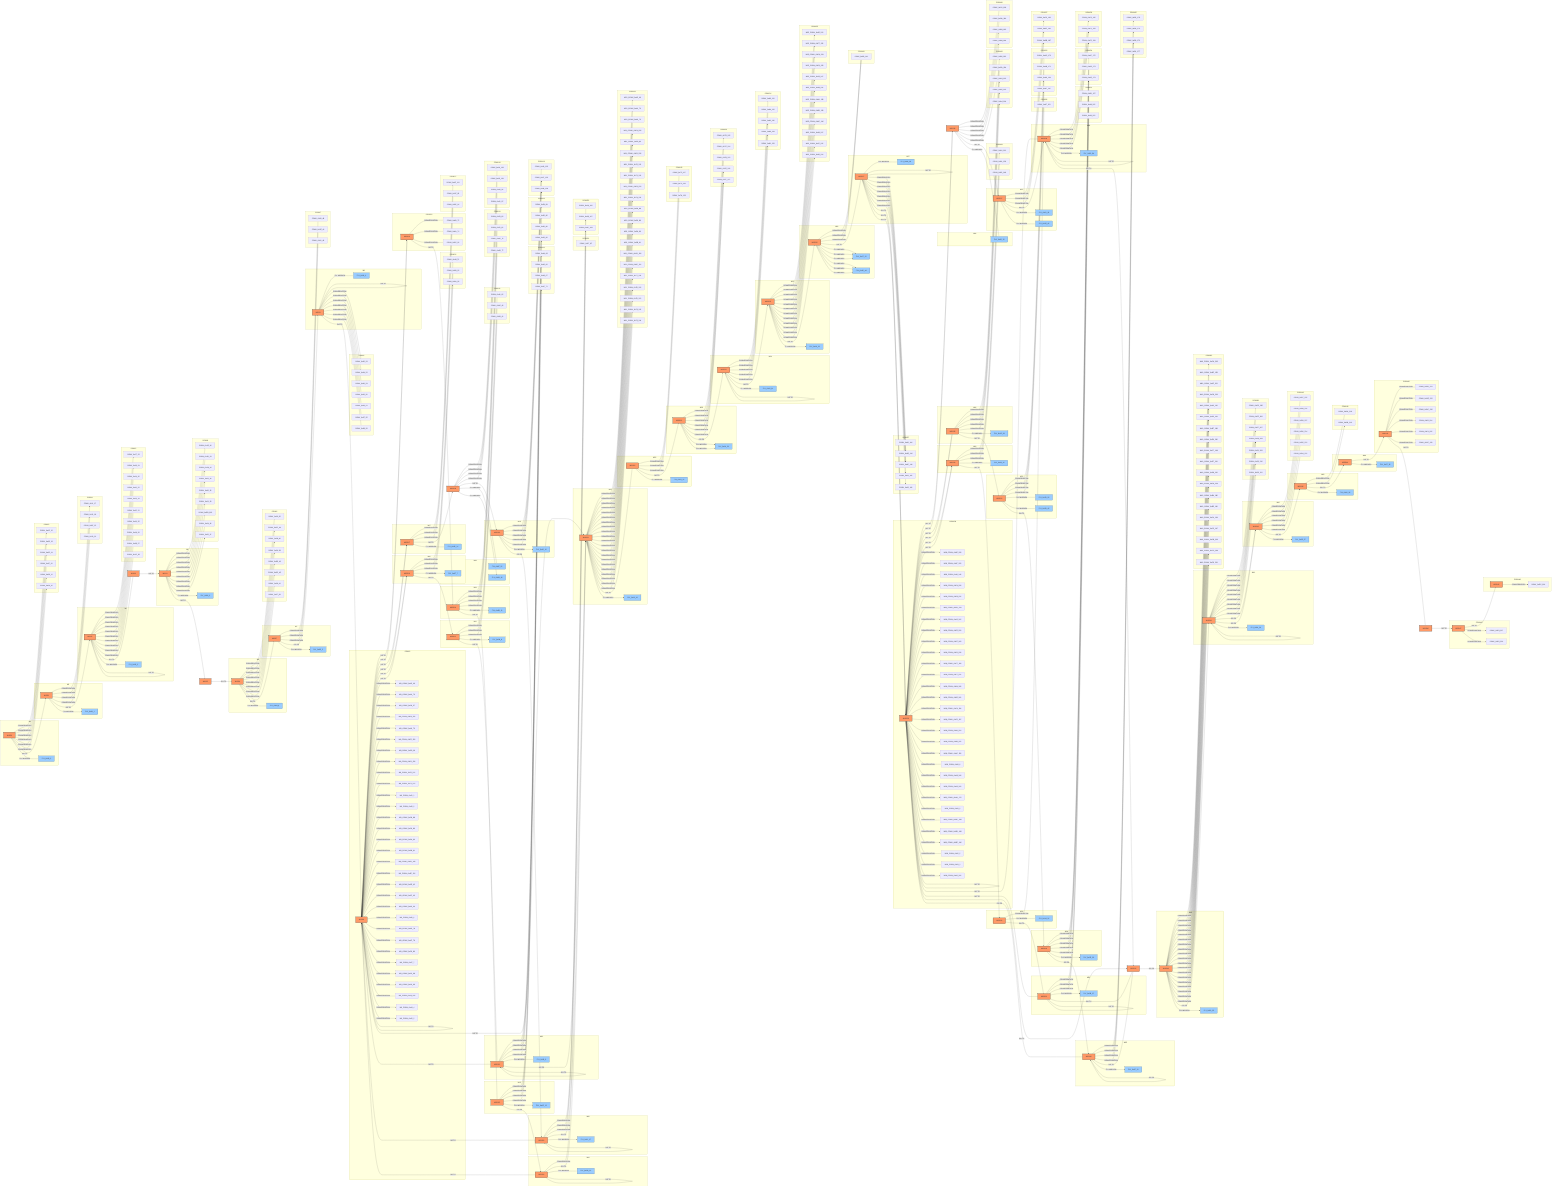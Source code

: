 flowchart LR
  MISS0
    MISS0-->|GO TO|MISS1
  MISS1
    MISS1-->|GO TO|MISS2
  MISS2
    MISS2-->|GO TO|MISS2
    MISS2-->|GO TO|MISS3
  MISS3
    MISS3-->|GO TO|MISS4
  MISS4
    MISS4-->|GO TO|MISS5
  MISS5
    MISS5-->|GO TO|MISS6
  MISS6
    MISS6-->|GO TO|MISS7
  MISS7
    MISS7-->|GO TO|MISS8
  MISS8
    MISS8-->|GO TO|MISS9
    MISS8-->|GO TO|MISS8
  MISS9
    MISS9-->|GO TO|MISS9
    MISS9-->|GO TO|MISS21
    MISS9-->|GO TO|MISS9
    MISS9-->|GO TO|MISS10
    MISS9-->|GO TO|MISS9
    MISS9-->|GO TO|MISS10
    MISS9-->|GO TO|MISS13
    MISS9-->|GO TO|MISS9
    MISS9-->|GO TO|MISS13
    MISS9-->|GO TO|MISS9
    MISS9-->|GO TO|MISS17
    MISS9-->|GO TO|MISS9
    MISS9-->|GO TO|MISS17
    MISS9-->|GO TO|MISS9
  MISS10
    MISS10-->|GO TO|MISS11
  MISS11
    MISS11-->|GO TO|MISS12
  MISS12
    MISS12-->|GO TO|MISS12
    MISS12-->|GO TO|MISS9
    MISS12-->|GO TO|MISS21
  MISS13
    MISS13-->|GO TO|MISS14
  MISS14
    MISS14-->|GO TO|MISS15
  MISS15
    MISS15-->|GO TO|MISS16
  MISS16
    MISS16-->|GO TO|MISS16
    MISS16-->|GO TO|MISS9
    MISS16-->|GO TO|MISS21
  MISS17
    MISS17-->|GO TO|MISS18
  MISS18
    MISS18-->|GO TO|MISS19
  MISS19
    MISS19-->|GO TO|MISS20
  MISS20
    MISS20-->|GO TO|MISS20
    MISS20-->|GO TO|MISS9
    MISS20-->|GO TO|MISS21
  MISS21
    MISS21-->|GO TO|MISS22
  MISS22
    MISS22-->|GO TO|MISS23
  MISS23
    MISS23-->|GO TO|MISS24
  MISS24
    MISS24-->|GO TO|MISS24
    MISS24-->|GO TO|MISS25
  MISS25
    MISS25-->|GO TO|MISS26
  MISS26
    MISS26-->|GO TO|MISS27
  MISS27
    MISS27-->|GO TO|MISS27
    MISS27-->|GO TO|MISS28
    MISS27-->|GO TO|MISS28
    MISS27-->|GO TO|MISS28
  MISS28
    MISS28-->|GO TO|MISS28
    MISS28-->|GO TO|MISS39
    MISS28-->|GO TO|MISS29
    MISS28-->|GO TO|MISS28
    MISS28-->|GO TO|MISS29
    MISS28-->|GO TO|MISS32
    MISS28-->|GO TO|MISS28
    MISS28-->|GO TO|MISS32
    MISS28-->|GO TO|MISS28
    MISS28-->|GO TO|MISS36
    MISS28-->|GO TO|MISS28
    MISS28-->|GO TO|MISS36
    MISS28-->|GO TO|MISS28
  MISS29
    MISS29-->|GO TO|MISS30
  MISS30
    MISS30-->|GO TO|MISS31
  MISS31
    MISS31-->|GO TO|MISS31
    MISS31-->|GO TO|MISS28
    MISS31-->|GO TO|MISS39
  MISS32
    MISS32-->|GO TO|MISS33
  MISS33
    MISS33-->|GO TO|MISS34
  MISS34
    MISS34-->|GO TO|MISS35
  MISS35
    MISS35-->|GO TO|MISS35
    MISS35-->|GO TO|MISS28
    MISS35-->|GO TO|MISS39
  MISS36
    MISS36-->|GO TO|MISS37
  MISS37
    MISS37-->|GO TO|MISS38
  MISS38
    MISS38-->|GO TO|MISS38
    MISS38-->|GO TO|MISS28
    MISS38-->|GO TO|MISS39
  MISS39
    MISS39-->|GO TO|MISS40
  MISS40
    MISS40-->|GO TO|MISS41
  MISS41
    MISS41-->|GO TO|MISS41
    MISS41-->|GO TO|MISS42
    MISS41-->|GO TO|MISS42
  MISS42
    MISS42-->|GO TO|MISS43
  MISS43
    MISS43-->|GO TO|MISS44
  MISS44
    MISS44-->|GO TO|MISS45
  MISS45
    MISS45-->|GO TO|MISS46
  MISS46
    MISS46-->|GO TO|MISS47
  MISS47
    MISS47-->|GO TO|MISS48
  MISS48

  subgraph M0
    direction TB
    MISS0-->|FLY MISSION|FLY_0x00_0
  end
  subgraph M1
    direction TB
    MISS1-->|FLY MISSION|FLY_0x01_1
  end
  subgraph M2
    direction TB
    MISS2-->|FLY MISSION|FLY_0x02_2
  end
  subgraph M4
    direction TB
    MISS4-->|FLY MISSION|FLY_0x03_3
  end
  subgraph M6
    direction TB
    MISS6-->|FLY MISSION|FLY_0x04_4
  end
  subgraph M7
    direction TB
    MISS7-->|FLY MISSION|FLY_0x05_5
  end
  subgraph M8
    direction TB
    MISS8-->|FLY MISSION|FLY_0x06_6
  end
  subgraph M10
    direction TB
    MISS10-->|FLY MISSION|FLY_0x07_7
  end
  subgraph M11
    direction TB
    MISS11-->|FLY MISSION|FLY_0x08_8
  end
  subgraph M12
    direction TB
    MISS12-->|FLY MISSION|FLY_0x09_9
  end
  subgraph M14
    direction TB
    MISS14-->|FLY MISSION|FLY_0x0B_11
  end
  subgraph M15
    direction TB
    MISS15-->|FLY MISSION|FLY_0x0C_12
  end
  subgraph M16
    direction TB
    MISS16-->|FLY MISSION|FLY_0x0D_13
  end
  subgraph M17
    direction TB
    MISS17-->|FLY MISSION|FLY_0x0E_14
  end
  subgraph M18
    direction TB
    MISS18-->|FLY MISSION|FLY_0x0F_15
    MISS18-->|FLY MISSION|FLY_0x2B_43
  end
  subgraph M19
    direction TB
    MISS19-->|FLY MISSION|FLY_0x10_16
  end
  subgraph M20
    direction TB
    MISS20-->|FLY MISSION|FLY_0x11_17
  end
  subgraph M21
    direction TB
    MISS21-->|FLY MISSION|FLY_0x12_18
  end
  subgraph M22
    direction TB
    MISS22-->|FLY MISSION|FLY_0x13_19
  end
  subgraph M23
    direction TB
    MISS23-->|FLY MISSION|FLY_0x14_20
    MISS23-->|FLY MISSION|FLY_0x14_20
  end
  subgraph M24
    direction TB
    MISS24-->|FLY MISSION|FLY_0x15_21
  end
  subgraph M25
    direction TB
    MISS25-->|FLY MISSION|FLY_0x16_22
  end
  subgraph M26
    direction TB
    MISS26-->|FLY MISSION|FLY_0x17_23
    MISS26-->|FLY MISSION|FLY_0x2C_44
    MISS26-->|FLY MISSION|FLY_0x17_23
    MISS26-->|FLY MISSION|FLY_0x2C_44
    MISS26-->|FLY MISSION|FLY_0x17_23
    MISS26-->|FLY MISSION|FLY_0x2C_44
  end
  subgraph M27
    direction TB
    MISS27-->|FLY MISSION|FLY_0x18_24
  end
  subgraph M29
    direction TB
    MISS29-->|FLY MISSION|FLY_0x19_25
  end
  subgraph M30
    direction TB
    MISS30-->|FLY MISSION|FLY_0x1A_26
  end
  subgraph M31
    direction TB
    MISS31-->|FLY MISSION|FLY_0x1B_27
  end
  subgraph M32
    direction TB
    MISS32-->|FLY MISSION|FLY_0x1C_28
  end
  subgraph M33
    direction TB
    MISS33-->|FLY MISSION|FLY_0x1D_29
    MISS33-->|FLY MISSION|FLY_0x2D_45
  end
  subgraph M34
    direction TB
    MISS34-->|FLY MISSION|FLY_0x1E_30
  end
  subgraph M35
    direction TB
    MISS35-->|FLY MISSION|FLY_0x1F_31
  end
  subgraph M36
    direction TB
    MISS36-->|FLY MISSION|FLY_0x20_32
  end
  subgraph M37
    direction TB
    MISS37-->|FLY MISSION|FLY_0x21_33
    MISS37-->|FLY MISSION|FLY_0x2E_46
  end
  subgraph M38
    direction TB
    MISS38-->|FLY MISSION|FLY_0x22_34
  end
  subgraph M40
    direction TB
    MISS40-->|FLY MISSION|FLY_0x23_35
  end
  subgraph M41
    direction TB
    MISS41-->|FLY MISSION|FLY_0x24_36
  end
  subgraph M42
    direction TB
    MISS42-->|FLY MISSION|FLY_0x25_37
  end
  subgraph M43
    direction TB
    MISS43-->|FLY MISSION|FLY_0x26_38
  end
  subgraph M44
    direction TB
    MISS44-->|FLY MISSION|FLY_0x27_39
  end
  subgraph CONV0
    MISS0-->|CONVERSATION|CONV_0x0C_12
    MISS0-->|CONVERSATION|CONV_0x0D_13
    MISS0-->|CONVERSATION|CONV_0x0E_14
    MISS0-->|CONVERSATION|CONV_0x1F_31
    MISS0-->|CONVERSATION|CONV_0x0B_11
    MISS0-->|CONVERSATION|CONV_0x0A_10
  end
  subgraph CONV1
    MISS1-->|CONVERSATION|CONV_0x11_17
    MISS1-->|CONVERSATION|CONV_0x12_18
    MISS1-->|CONVERSATION|CONV_0x0F_15
    MISS1-->|CONVERSATION|CONV_0x10_16
  end
  subgraph CONV2
    MISS2-->|CONVERSATION|CONV_0x17_23
    MISS2-->|CONVERSATION|CONV_0x18_24
    MISS2-->|CONVERSATION|CONV_0x14_20
    MISS2-->|CONVERSATION|CONV_0x16_22
    MISS2-->|CONVERSATION|CONV_0x13_19
    MISS2-->|CONVERSATION|CONV_0x15_21
    MISS2-->|CONVERSATION|CONV_0x19_25
    MISS2-->|CONVERSATION|CONV_0x1A_26
    MISS2-->|CONVERSATION|CONV_0x1B_27
    MISS2-->|CONVERSATION|CONV_0x1C_28
  end

  subgraph CONV4
    MISS4-->|CONVERSATION|CONV_0x1E_30
    MISS4-->|CONVERSATION|CONV_0x1D_29
    MISS4-->|CONVERSATION|CONV_0x2A_42
    MISS4-->|CONVERSATION|CONV_0x22_34
    MISS4-->|CONVERSATION|CONV_0x20_32
    MISS4-->|CONVERSATION|CONV_0x21_33
    MISS4-->|CONVERSATION|CONV_0xEB_235
    MISS4-->|CONVERSATION|CONV_0x24_36
    MISS4-->|CONVERSATION|CONV_0x25_37
  end

  subgraph CONV6
    MISS6-->|CONVERSATION|CONV_0x23_35
    MISS6-->|CONVERSATION|CONV_0x2C_44
    MISS6-->|CONVERSATION|CONV_0x28_40
    MISS6-->|CONVERSATION|CONV_0x26_38
    MISS6-->|CONVERSATION|CONV_0x2B_43
    MISS6-->|CONVERSATION|CONV_0x2D_45
    MISS6-->|CONVERSATION|CONV_0x29_41
    MISS6-->|CONVERSATION|CONV_0x27_39
  end
  subgraph CONV7
    MISS7-->|CONVERSATION|CONV_0x30_48
    MISS7-->|CONVERSATION|CONV_0x2E_46
    MISS7-->|CONVERSATION|CONV_0x31_49
  end
  subgraph CONV8
    MISS8-->|CONVERSATION|CONV_0x35_53
    MISS8-->|CONVERSATION|CONV_0x34_52
    MISS8-->|CONVERSATION|CONV_0x36_54
    MISS8-->|CONVERSATION|CONV_0x32_50
    MISS8-->|CONVERSATION|CONV_0x33_51
    MISS8-->|CONVERSATION|CONV_0x37_55
    MISS8-->|CONVERSATION|CONV_0x38_56
  end
  subgraph CONV9
    MISS9-->|CONVERSATION|M9_CONV_0x45_69
    MISS9-->|CONVERSATION|M9_CONV_0x46_70
    MISS9-->|CONVERSATION|M9_CONV_0x39_57
    MISS9-->|CONVERSATION|M9_CONV_0xE8_232
    MISS9-->|CONVERSATION|M9_CONV_0x49_73
    MISS9-->|CONVERSATION|M9_CONV_0xE5_229
    MISS9-->|CONVERSATION|M9_CONV_0x5D_93
    MISS9-->|CONVERSATION|M9_CONV_0xE6_230
    MISS9-->|CONVERSATION|M9_CONV_0x70_112
    MISS9-->|CONVERSATION|M9_CONV_0x71_113
    MISS9-->|CONVERSATION|M9_CONV_0x01_1
    MISS9-->|CONVERSATION|M9_CONV_0x00_0
    MISS9-->|CONVERSATION|M9_CONV_0x58_88
    MISS9-->|CONVERSATION|M9_CONV_0x59_89
    MISS9-->|CONVERSATION|M9_CONV_0x5A_90
    MISS9-->|CONVERSATION|M9_CONV_0x5B_91
    MISS9-->|CONVERSATION|M9_CONV_0x6D_109
    MISS9-->|CONVERSATION|M9_CONV_0x6E_110
    MISS9-->|CONVERSATION|M9_CONV_0x3E_62
    MISS9-->|CONVERSATION|M9_CONV_0x3F_63
    MISS9-->|CONVERSATION|M9_CONV_0x40_64
    MISS9-->|CONVERSATION|M9_CONV_0x06_6
    MISS9-->|CONVERSATION|M9_CONV_0x4E_78
    MISS9-->|CONVERSATION|M9_CONV_0x4F_79
    MISS9-->|CONVERSATION|M9_CONV_0x50_80
    MISS9-->|CONVERSATION|M9_CONV_0x07_7
    MISS9-->|CONVERSATION|M9_CONV_0x62_98
    MISS9-->|CONVERSATION|M9_CONV_0x63_99
    MISS9-->|CONVERSATION|M9_CONV_0x64_100
    MISS9-->|CONVERSATION|M9_CONV_0x04_4
    MISS9-->|CONVERSATION|M9_CONV_0x02_2
  end
  subgraph CONV10
    MISS10-->|CONVERSATION|CONV_0x48_72
    MISS10-->|CONVERSATION|CONV_0x3B_59
    MISS10-->|CONVERSATION|CONV_0x3A_58
  end
  subgraph CONV11
    MISS11-->|CONVERSATION|CONV_0x41_65
    MISS11-->|CONVERSATION|CONV_0x3C_60
    MISS11-->|CONVERSATION|CONV_0x3D_61
  end
  subgraph CONV12
    MISS12-->|CONVERSATION|CONV_0x44_68
    MISS12-->|CONVERSATION|CONV_0x42_66
    MISS12-->|CONVERSATION|CONV_0x43_67
    MISS12-->|CONVERSATION|CONV_0x47_71
  end
  subgraph CONV13
    MISS13-->|CONVERSATION|CONV_0x4B_75
    MISS13-->|CONVERSATION|CONV_0x4A_74
    MISS13-->|CONVERSATION|CONV_0x5C_92
  end
  subgraph CONV14
    MISS14-->|CONVERSATION|CONV_0x53_83
    MISS14-->|CONVERSATION|CONV_0x51_81
    MISS14-->|CONVERSATION|CONV_0x4C_76
    MISS14-->|CONVERSATION|CONV_0x4D_77
  end
  subgraph CONV15
    MISS15-->|CONVERSATION|CONV_0x54_84
    MISS15-->|CONVERSATION|CONV_0x55_85
    MISS15-->|CONVERSATION|CONV_0x56_86
    MISS15-->|CONVERSATION|CONV_0x52_82
  end
  subgraph CONV16
    MISS16-->|CONVERSATION|CONV_0x57_87
  end
  subgraph CONV17
    MISS17-->|CONVERSATION|CONV_0x6F_111
    MISS17-->|CONVERSATION|CONV_0x5F_95
    MISS17-->|CONVERSATION|CONV_0x5E_94
  end
  subgraph CONV18
    MISS18-->|CONVERSATION|CONV_0x66_102
    MISS18-->|CONVERSATION|CONV_0x65_101
    MISS18-->|CONVERSATION|CONV_0x60_96
    MISS18-->|CONVERSATION|CONV_0x61_97
  end
  subgraph CONV19
    MISS19-->|CONVERSATION|CONV_0x69_105
    MISS19-->|CONVERSATION|CONV_0x67_103
    MISS19-->|CONVERSATION|CONV_0x68_104
    MISS19-->|CONVERSATION|CONV_0x67_103
    MISS19-->|CONVERSATION|CONV_0x68_104
  end
  subgraph CONV20
    MISS20-->|CONVERSATION|CONV_0x6A_106
    MISS20-->|CONVERSATION|CONV_0x6B_107
    MISS20-->|CONVERSATION|CONV_0x6C_108
  end
  subgraph CONV21
    MISS21-->|CONVERSATION|M21_CONV_0x45_69
    MISS21-->|CONVERSATION|M21_CONV_0x46_70
    MISS21-->|CONVERSATION|M21_CONV_0x49_73
    MISS21-->|CONVERSATION|M21_CONV_0xE4_228
    MISS21-->|CONVERSATION|M21_CONV_0x5D_93
    MISS21-->|CONVERSATION|M21_CONV_0xE6_230
    MISS21-->|CONVERSATION|M21_CONV_0x70_112
    MISS21-->|CONVERSATION|M21_CONV_0x71_113
    MISS21-->|CONVERSATION|M21_CONV_0xE9_233
    MISS21-->|CONVERSATION|M21_CONV_0x74_116
    MISS21-->|CONVERSATION|M21_CONV_0x58_88
    MISS21-->|CONVERSATION|M21_CONV_0x59_89
    MISS21-->|CONVERSATION|M21_CONV_0x5A_90
    MISS21-->|CONVERSATION|M21_CONV_0x5B_91
    MISS21-->|CONVERSATION|M21_CONV_0x6D_109
    MISS21-->|CONVERSATION|M21_CONV_0x6E_110
    MISS21-->|CONVERSATION|M21_CONV_0x77_119
    MISS21-->|CONVERSATION|M21_CONV_0x78_120
    MISS21-->|CONVERSATION|M21_CONV_0x79_121
    MISS21-->|CONVERSATION|M21_CONV_0x73_115
    MISS21-->|CONVERSATION|M21_CONV_0x72_114
  end
  subgraph CONV22
    MISS22-->|CONVERSATION|CONV_0x75_117
    MISS22-->|CONVERSATION|CONV_0x76_118
    MISS22-->|CONVERSATION|CONV_0x7A_122
  end
  subgraph CONV23
    MISS23-->|CONVERSATION|CONV_0x7D_125
    MISS23-->|CONVERSATION|CONV_0x7C_124
    MISS23-->|CONVERSATION|CONV_0x7B_123
    MISS23-->|CONVERSATION|CONV_0x7E_126
    MISS23-->|CONVERSATION|CONV_0x7F_127
    MISS23-->|CONVERSATION|CONV_0x7F_127
  end
  subgraph CONV24
    MISS24-->|CONVERSATION|CONV_0x83_131
    MISS24-->|CONVERSATION|CONV_0x84_132
    MISS24-->|CONVERSATION|CONV_0x82_130
    MISS24-->|CONVERSATION|CONV_0x80_128
    MISS24-->|CONVERSATION|CONV_0x81_129
  end
  subgraph CONV25
    MISS25-->|CONVERSATION|M25_CONV_0x85_133
    MISS25-->|CONVERSATION|M25_CONV_0xE7_231
    MISS25-->|CONVERSATION|M25_CONV_0xEA_234
    MISS25-->|CONVERSATION|M25_CONV_0xE9_233
    MISS25-->|CONVERSATION|M25_CONV_0x93_147
    MISS25-->|CONVERSATION|M25_CONV_0x88_136
    MISS25-->|CONVERSATION|M25_CONV_0x8A_138
    MISS25-->|CONVERSATION|M25_CONV_0x8B_139
    MISS25-->|CONVERSATION|M25_CONV_0x8C_140
    MISS25-->|CONVERSATION|M25_CONV_0x89_137
    MISS25-->|CONVERSATION|M25_CONV_0x87_135
    MISS25-->|CONVERSATION|M25_CONV_0x86_134
  end
  subgraph CONV26
    MISS26-->|CONVERSATION|CONV_0x8D_141
    MISS26-->|CONVERSATION|CONV_0x8D_141
    MISS26-->|CONVERSATION|CONV_0x8D_141
  end
  subgraph CONV27
    MISS27-->|CONVERSATION|CONV_0x90_144
    MISS27-->|CONVERSATION|CONV_0x8E_142
    MISS27-->|CONVERSATION|CONV_0x8F_143
    MISS27-->|CONVERSATION|CONV_0x8E_142
    MISS27-->|CONVERSATION|CONV_0x8F_143
    MISS27-->|CONVERSATION|CONV_0x91_145
    MISS27-->|CONVERSATION|CONV_0x92_146
  end
  subgraph CONV28
    MISS28-->|CONVERSATION|M28_CONV_0x9E_158
    MISS28-->|CONVERSATION|M28_CONV_0x9F_159
    MISS28-->|CONVERSATION|M28_CONV_0x94_148
    MISS28-->|CONVERSATION|M28_CONV_0xE4_228
    MISS28-->|CONVERSATION|M28_CONV_0xE8_232
    MISS28-->|CONVERSATION|M28_CONV_0xEA_234
    MISS28-->|CONVERSATION|M28_CONV_0xA2_162
    MISS28-->|CONVERSATION|M28_CONV_0xE5_229
    MISS28-->|CONVERSATION|M28_CONV_0xB7_183
    MISS28-->|CONVERSATION|M28_CONV_0xE6_230
    MISS28-->|CONVERSATION|M28_CONV_0xC7_199
    MISS28-->|CONVERSATION|M28_CONV_0xE7_231
    MISS28-->|CONVERSATION|M28_CONV_0xB4_180
    MISS28-->|CONVERSATION|M28_CONV_0xB5_181
    MISS28-->|CONVERSATION|M28_CONV_0xC4_196
    MISS28-->|CONVERSATION|M28_CONV_0xC5_197
    MISS28-->|CONVERSATION|M28_CONV_0x9A_154
    MISS28-->|CONVERSATION|M28_CONV_0x9B_155
    MISS28-->|CONVERSATION|M28_CONV_0x9C_156
    MISS28-->|CONVERSATION|M28_CONV_0x08_8
    MISS28-->|CONVERSATION|M28_CONV_0xA8_168
    MISS28-->|CONVERSATION|M28_CONV_0xA9_169
    MISS28-->|CONVERSATION|M28_CONV_0xAA_170
    MISS28-->|CONVERSATION|M28_CONV_0x09_9
    MISS28-->|CONVERSATION|M28_CONV_0xBC_188
    MISS28-->|CONVERSATION|M28_CONV_0xBD_189
    MISS28-->|CONVERSATION|M28_CONV_0xBE_190
    MISS28-->|CONVERSATION|M28_CONV_0x05_5
    MISS28-->|CONVERSATION|M28_CONV_0x03_3
    MISS28-->|CONVERSATION|M28_CONV_0xA0_160
  end
  subgraph CONV29
    MISS29-->|CONVERSATION|CONV_0xA1_161
    MISS29-->|CONVERSATION|CONV_0x96_150
    MISS29-->|CONVERSATION|CONV_0x95_149
  end
  subgraph CONV30
    MISS30-->|CONVERSATION|CONV_0x97_151
  end
  subgraph CONV31
    MISS31-->|CONVERSATION|CONV_0x9D_157
    MISS31-->|CONVERSATION|CONV_0x98_152
    MISS31-->|CONVERSATION|CONV_0x99_153
  end
  subgraph CONV32
    MISS32-->|CONVERSATION|CONV_0xB6_182
    MISS32-->|CONVERSATION|CONV_0xEA_234
    MISS32-->|CONVERSATION|CONV_0xA3_163
    MISS32-->|CONVERSATION|CONV_0xA5_165
    MISS32-->|CONVERSATION|CONV_0xA4_164
  end
  subgraph CONV33
    MISS33-->|CONVERSATION|CONV_0xAC_172
    MISS33-->|CONVERSATION|CONV_0xAB_171
    MISS33-->|CONVERSATION|CONV_0xA6_166
    MISS33-->|CONVERSATION|CONV_0xA7_167
  end
  subgraph CONV34
    MISS34-->|CONVERSATION|CONV_0xAF_175
    MISS34-->|CONVERSATION|CONV_0xAD_173
    MISS34-->|CONVERSATION|CONV_0xAE_174
    MISS34-->|CONVERSATION|CONV_0xAD_173
    MISS34-->|CONVERSATION|CONV_0xAE_174
  end
  subgraph CONV35
    MISS35-->|CONVERSATION|CONV_0xB2_178
    MISS35-->|CONVERSATION|CONV_0xB3_179
    MISS35-->|CONVERSATION|CONV_0xB0_176
    MISS35-->|CONVERSATION|CONV_0xB1_177
  end
  subgraph CONV36
    MISS36-->|CONVERSATION|CONV_0xC6_198
    MISS36-->|CONVERSATION|CONV_0xEA_234
    MISS36-->|CONVERSATION|CONV_0xBA_186
    MISS36-->|CONVERSATION|CONV_0xB9_185
    MISS36-->|CONVERSATION|CONV_0xB8_184
  end
  subgraph CONV37
    MISS37-->|CONVERSATION|CONV_0xC0_192
    MISS37-->|CONVERSATION|CONV_0xBF_191
    MISS37-->|CONVERSATION|CONV_0xBB_187
  end
  subgraph CONV38
    MISS38-->|CONVERSATION|CONV_0xC3_195
    MISS38-->|CONVERSATION|CONV_0xC1_193
    MISS38-->|CONVERSATION|CONV_0xC2_194
    MISS38-->|CONVERSATION|CONV_0xC1_193
    MISS38-->|CONVERSATION|CONV_0xC2_194
  end

  subgraph CONV40
    MISS40-->|CONVERSATION|M40_CONV_0xCA_202
    MISS40-->|CONVERSATION|M40_CONV_0x9E_158
    MISS40-->|CONVERSATION|M40_CONV_0x9F_159
    MISS40-->|CONVERSATION|M40_CONV_0xC8_200
    MISS40-->|CONVERSATION|M40_CONV_0xA2_162
    MISS40-->|CONVERSATION|M40_CONV_0xE5_229
    MISS40-->|CONVERSATION|M40_CONV_0xB7_183
    MISS40-->|CONVERSATION|M40_CONV_0xE6_230
    MISS40-->|CONVERSATION|M40_CONV_0xC7_199
    MISS40-->|CONVERSATION|M40_CONV_0xE7_231
    MISS40-->|CONVERSATION|M40_CONV_0xE8_232
    MISS40-->|CONVERSATION|M40_CONV_0xEA_234
    MISS40-->|CONVERSATION|M40_CONV_0xB4_180
    MISS40-->|CONVERSATION|M40_CONV_0xB5_181
    MISS40-->|CONVERSATION|M40_CONV_0xC4_196
    MISS40-->|CONVERSATION|M40_CONV_0xC5_197
    MISS40-->|CONVERSATION|M40_CONV_0xCB_203
    MISS40-->|CONVERSATION|M40_CONV_0xCC_204
    MISS40-->|CONVERSATION|M40_CONV_0xC9_201
  end
  subgraph CONV41
    MISS41-->|CONVERSATION|CONV_0xCD_205
    MISS41-->|CONVERSATION|CONV_0xCE_206
    MISS41-->|CONVERSATION|CONV_0xCF_207
    MISS41-->|CONVERSATION|CONV_0xD0_208
    MISS41-->|CONVERSATION|CONV_0xD1_209
    MISS41-->|CONVERSATION|CONV_0xD2_210
    MISS41-->|CONVERSATION|CONV_0xD0_208
    MISS41-->|CONVERSATION|CONV_0xD1_209
    MISS41-->|CONVERSATION|CONV_0xD3_211
  end
  subgraph CONV42
    MISS42-->|CONVERSATION|CONV_0xD7_215
    MISS42-->|CONVERSATION|CONV_0xD8_216
    MISS42-->|CONVERSATION|CONV_0xD9_217
    MISS42-->|CONVERSATION|CONV_0xD6_214
    MISS42-->|CONVERSATION|CONV_0xD5_213
    MISS42-->|CONVERSATION|CONV_0xD4_212
  end
  subgraph CONV43
    MISS43-->|CONVERSATION|CONV_0xDA_218
    MISS43-->|CONVERSATION|CONV_0xDB_219
  end

  subgraph CONV45
    MISS45-->|CONVERSATION|CONV_0xDD_221
    MISS45-->|CONVERSATION|CONV_0xDE_222
    MISS45-->|CONVERSATION|CONV_0xDC_220
    MISS45-->|CONVERSATION|CONV_0xE0_224
    MISS45-->|CONVERSATION|CONV_0xE1_225
    MISS45-->|CONVERSATION|CONV_0xDF_223
  end

  subgraph CONV47
    MISS47-->|CONVERSATION|CONV_0xE3_227
    MISS47-->|CONVERSATION|CONV_0xE2_226
  end
  subgraph CONV48
    MISS48-->|CONVERSATION|CONV_0xEC_236
  end

  classDef missClass fill:#f96, stroke:#333, stroke-width:2px;
  classDef flyClass fill:#9cf, stroke:#333, stroke-width:1px;
  
  %% Application des styles aux nœuds
  class MISS0,MISS1,MISS2,MISS3,MISS4,MISS5,MISS6,MISS7,MISS8,MISS9,MISS10,MISS11,MISS12,MISS13,MISS14,MISS15,MISS16,MISS17,MISS18,MISS19,MISS20,MISS21,MISS22,MISS23,MISS24,MISS25,MISS26,MISS27,MISS28,MISS29,MISS30,MISS31,MISS32,MISS33,MISS34,MISS35,MISS36,MISS37,MISS38,MISS39,MISS40,MISS41,MISS42,MISS43,MISS44,MISS45,MISS46,MISS47,MISS48 missClass;
  class FLY_0x00_0,FLY_0x01_1,FLY_0x02_2,FLY_0x03_3,FLY_0x04_4,FLY_0x05_5,FLY_0x06_6,FLY_0x07_7,FLY_0x08_8,FLY_0x09_9,FLY_0x0B_11,FLY_0x0C_12,FLY_0x0D_13,FLY_0x0E_14,FLY_0x0F_15,FLY_0x10_16,FLY_0x11_17,FLY_0x12_18,FLY_0x13_19,FLY_0x14_20,FLY_0x15_21,FLY_0x16_22,FLY_0x17_23,FLY_0x18_24,FLY_0x19_25,FLY_0x1A_26,FLY_0x1B_27,FLY_0x1C_28,FLY_0x1D_29,FLY_0x1E_30,FLY_0x1F_31,FLY_0x20_32,FLY_0x21_33,FLY_0x22_34,FLY_0x23_35,FLY_0x24_36,FLY_0x25_37,FLY_0x26_38,FLY_0x27_39,FLY_0x2B_43,FLY_0x2C_44,FLY_0x2D_45,FLY_0x2E_46 flyClass;